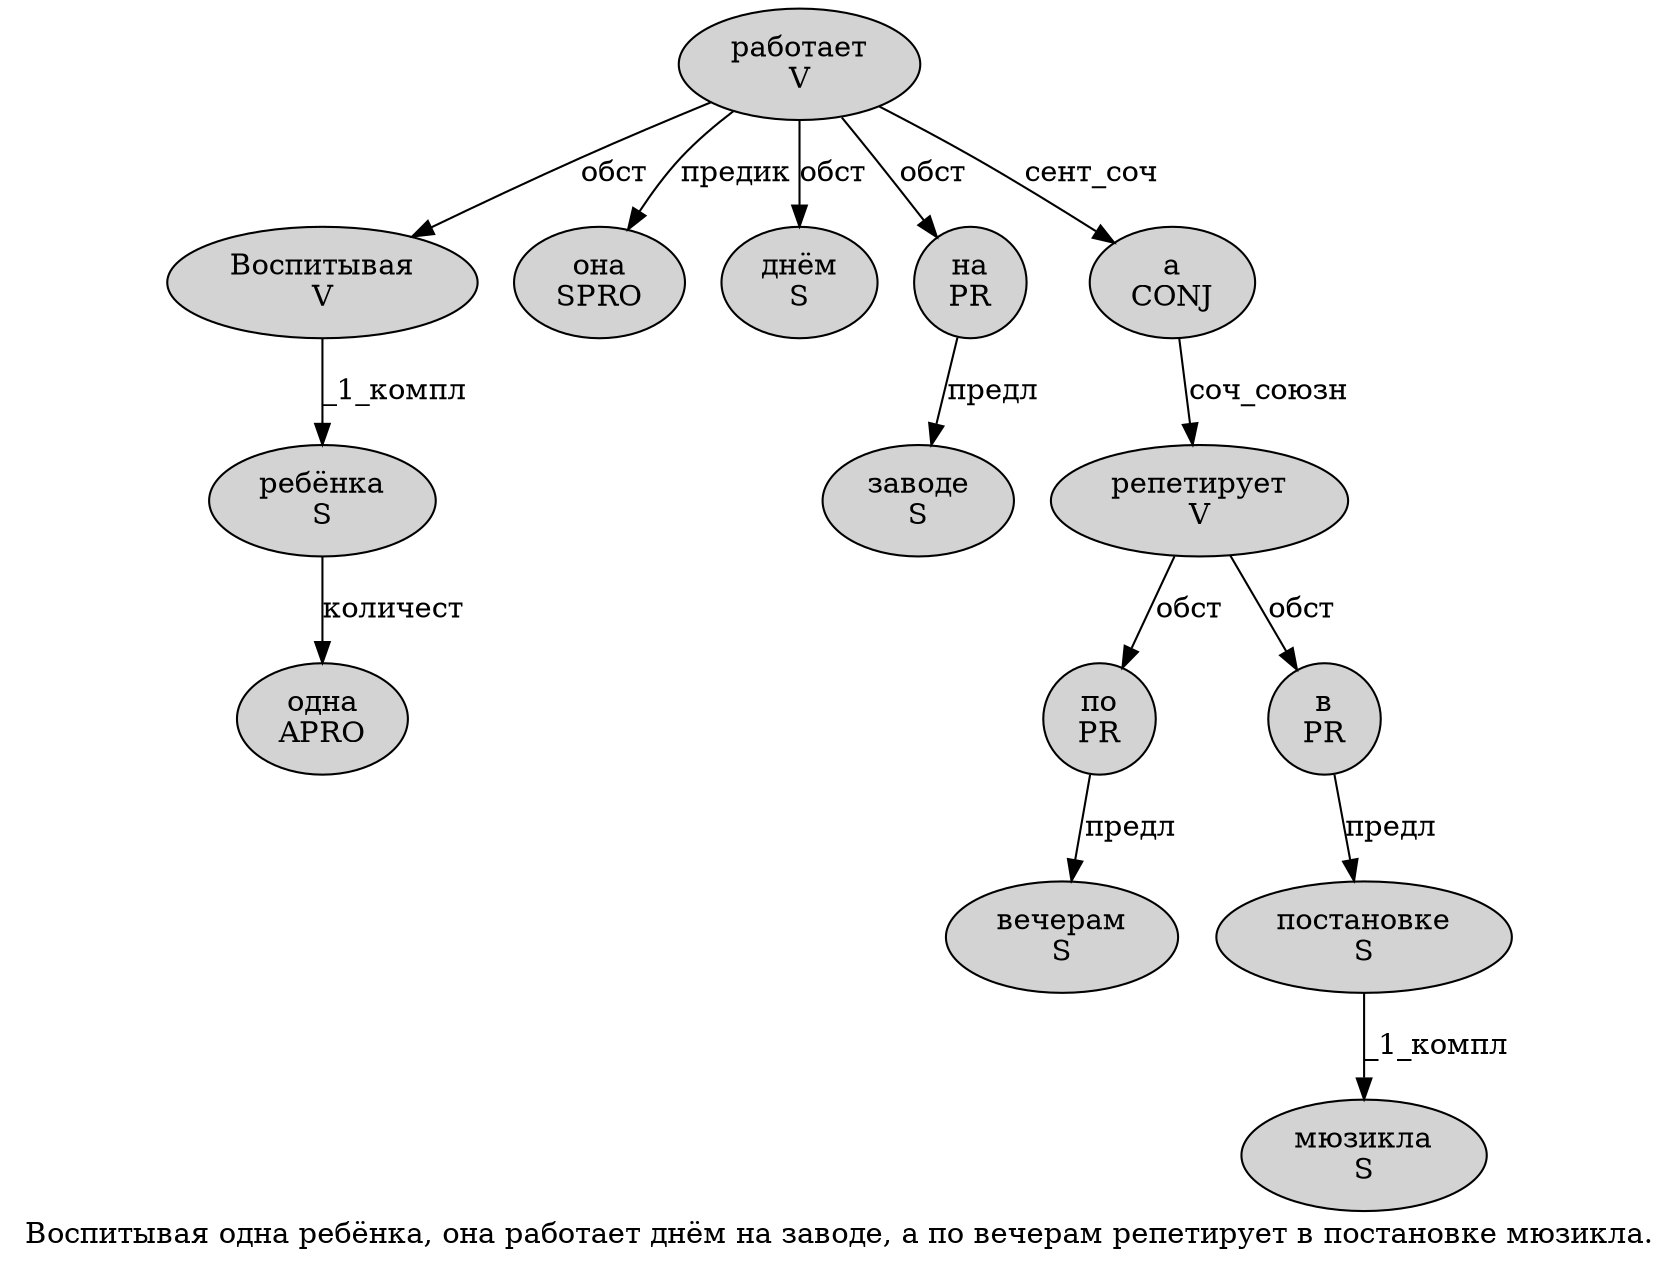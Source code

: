digraph SENTENCE_642 {
	graph [label="Воспитывая одна ребёнка, она работает днём на заводе, а по вечерам репетирует в постановке мюзикла."]
	node [style=filled]
		0 [label="Воспитывая
V" color="" fillcolor=lightgray penwidth=1 shape=ellipse]
		1 [label="одна
APRO" color="" fillcolor=lightgray penwidth=1 shape=ellipse]
		2 [label="ребёнка
S" color="" fillcolor=lightgray penwidth=1 shape=ellipse]
		4 [label="она
SPRO" color="" fillcolor=lightgray penwidth=1 shape=ellipse]
		5 [label="работает
V" color="" fillcolor=lightgray penwidth=1 shape=ellipse]
		6 [label="днём
S" color="" fillcolor=lightgray penwidth=1 shape=ellipse]
		7 [label="на
PR" color="" fillcolor=lightgray penwidth=1 shape=ellipse]
		8 [label="заводе
S" color="" fillcolor=lightgray penwidth=1 shape=ellipse]
		10 [label="а
CONJ" color="" fillcolor=lightgray penwidth=1 shape=ellipse]
		11 [label="по
PR" color="" fillcolor=lightgray penwidth=1 shape=ellipse]
		12 [label="вечерам
S" color="" fillcolor=lightgray penwidth=1 shape=ellipse]
		13 [label="репетирует
V" color="" fillcolor=lightgray penwidth=1 shape=ellipse]
		14 [label="в
PR" color="" fillcolor=lightgray penwidth=1 shape=ellipse]
		15 [label="постановке
S" color="" fillcolor=lightgray penwidth=1 shape=ellipse]
		16 [label="мюзикла
S" color="" fillcolor=lightgray penwidth=1 shape=ellipse]
			7 -> 8 [label="предл"]
			0 -> 2 [label="_1_компл"]
			2 -> 1 [label="количест"]
			14 -> 15 [label="предл"]
			15 -> 16 [label="_1_компл"]
			13 -> 11 [label="обст"]
			13 -> 14 [label="обст"]
			11 -> 12 [label="предл"]
			10 -> 13 [label="соч_союзн"]
			5 -> 0 [label="обст"]
			5 -> 4 [label="предик"]
			5 -> 6 [label="обст"]
			5 -> 7 [label="обст"]
			5 -> 10 [label="сент_соч"]
}